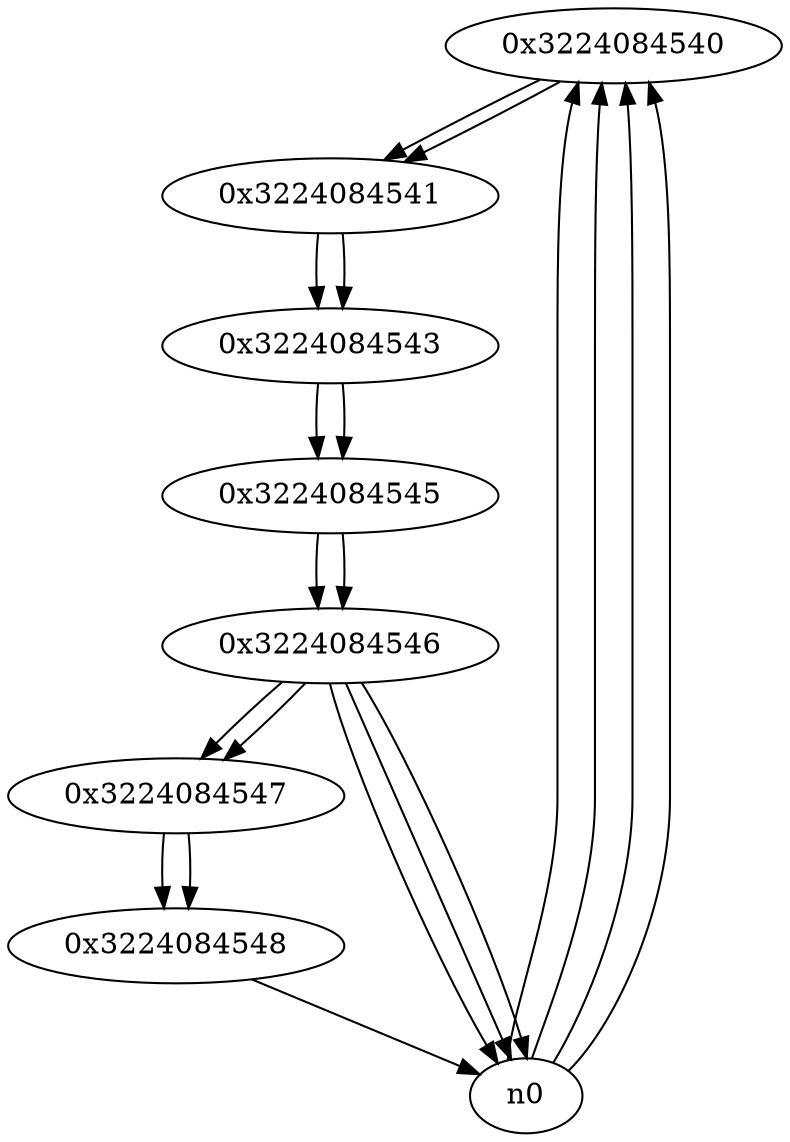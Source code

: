 digraph G{
/* nodes */
  n1 [label="0x3224084540"]
  n2 [label="0x3224084541"]
  n3 [label="0x3224084543"]
  n4 [label="0x3224084545"]
  n5 [label="0x3224084546"]
  n6 [label="0x3224084547"]
  n7 [label="0x3224084548"]
/* edges */
n1 -> n2;
n0 -> n1;
n0 -> n1;
n0 -> n1;
n0 -> n1;
n2 -> n3;
n1 -> n2;
n3 -> n4;
n2 -> n3;
n4 -> n5;
n3 -> n4;
n5 -> n6;
n5 -> n0;
n5 -> n0;
n5 -> n0;
n4 -> n5;
n6 -> n7;
n5 -> n6;
n7 -> n0;
n6 -> n7;
}
